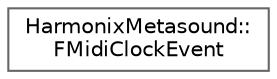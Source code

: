 digraph "Graphical Class Hierarchy"
{
 // INTERACTIVE_SVG=YES
 // LATEX_PDF_SIZE
  bgcolor="transparent";
  edge [fontname=Helvetica,fontsize=10,labelfontname=Helvetica,labelfontsize=10];
  node [fontname=Helvetica,fontsize=10,shape=box,height=0.2,width=0.4];
  rankdir="LR";
  Node0 [id="Node000000",label="HarmonixMetasound::\lFMidiClockEvent",height=0.2,width=0.4,color="grey40", fillcolor="white", style="filled",URL="$d5/df4/structHarmonixMetasound_1_1FMidiClockEvent.html",tooltip=" "];
}
